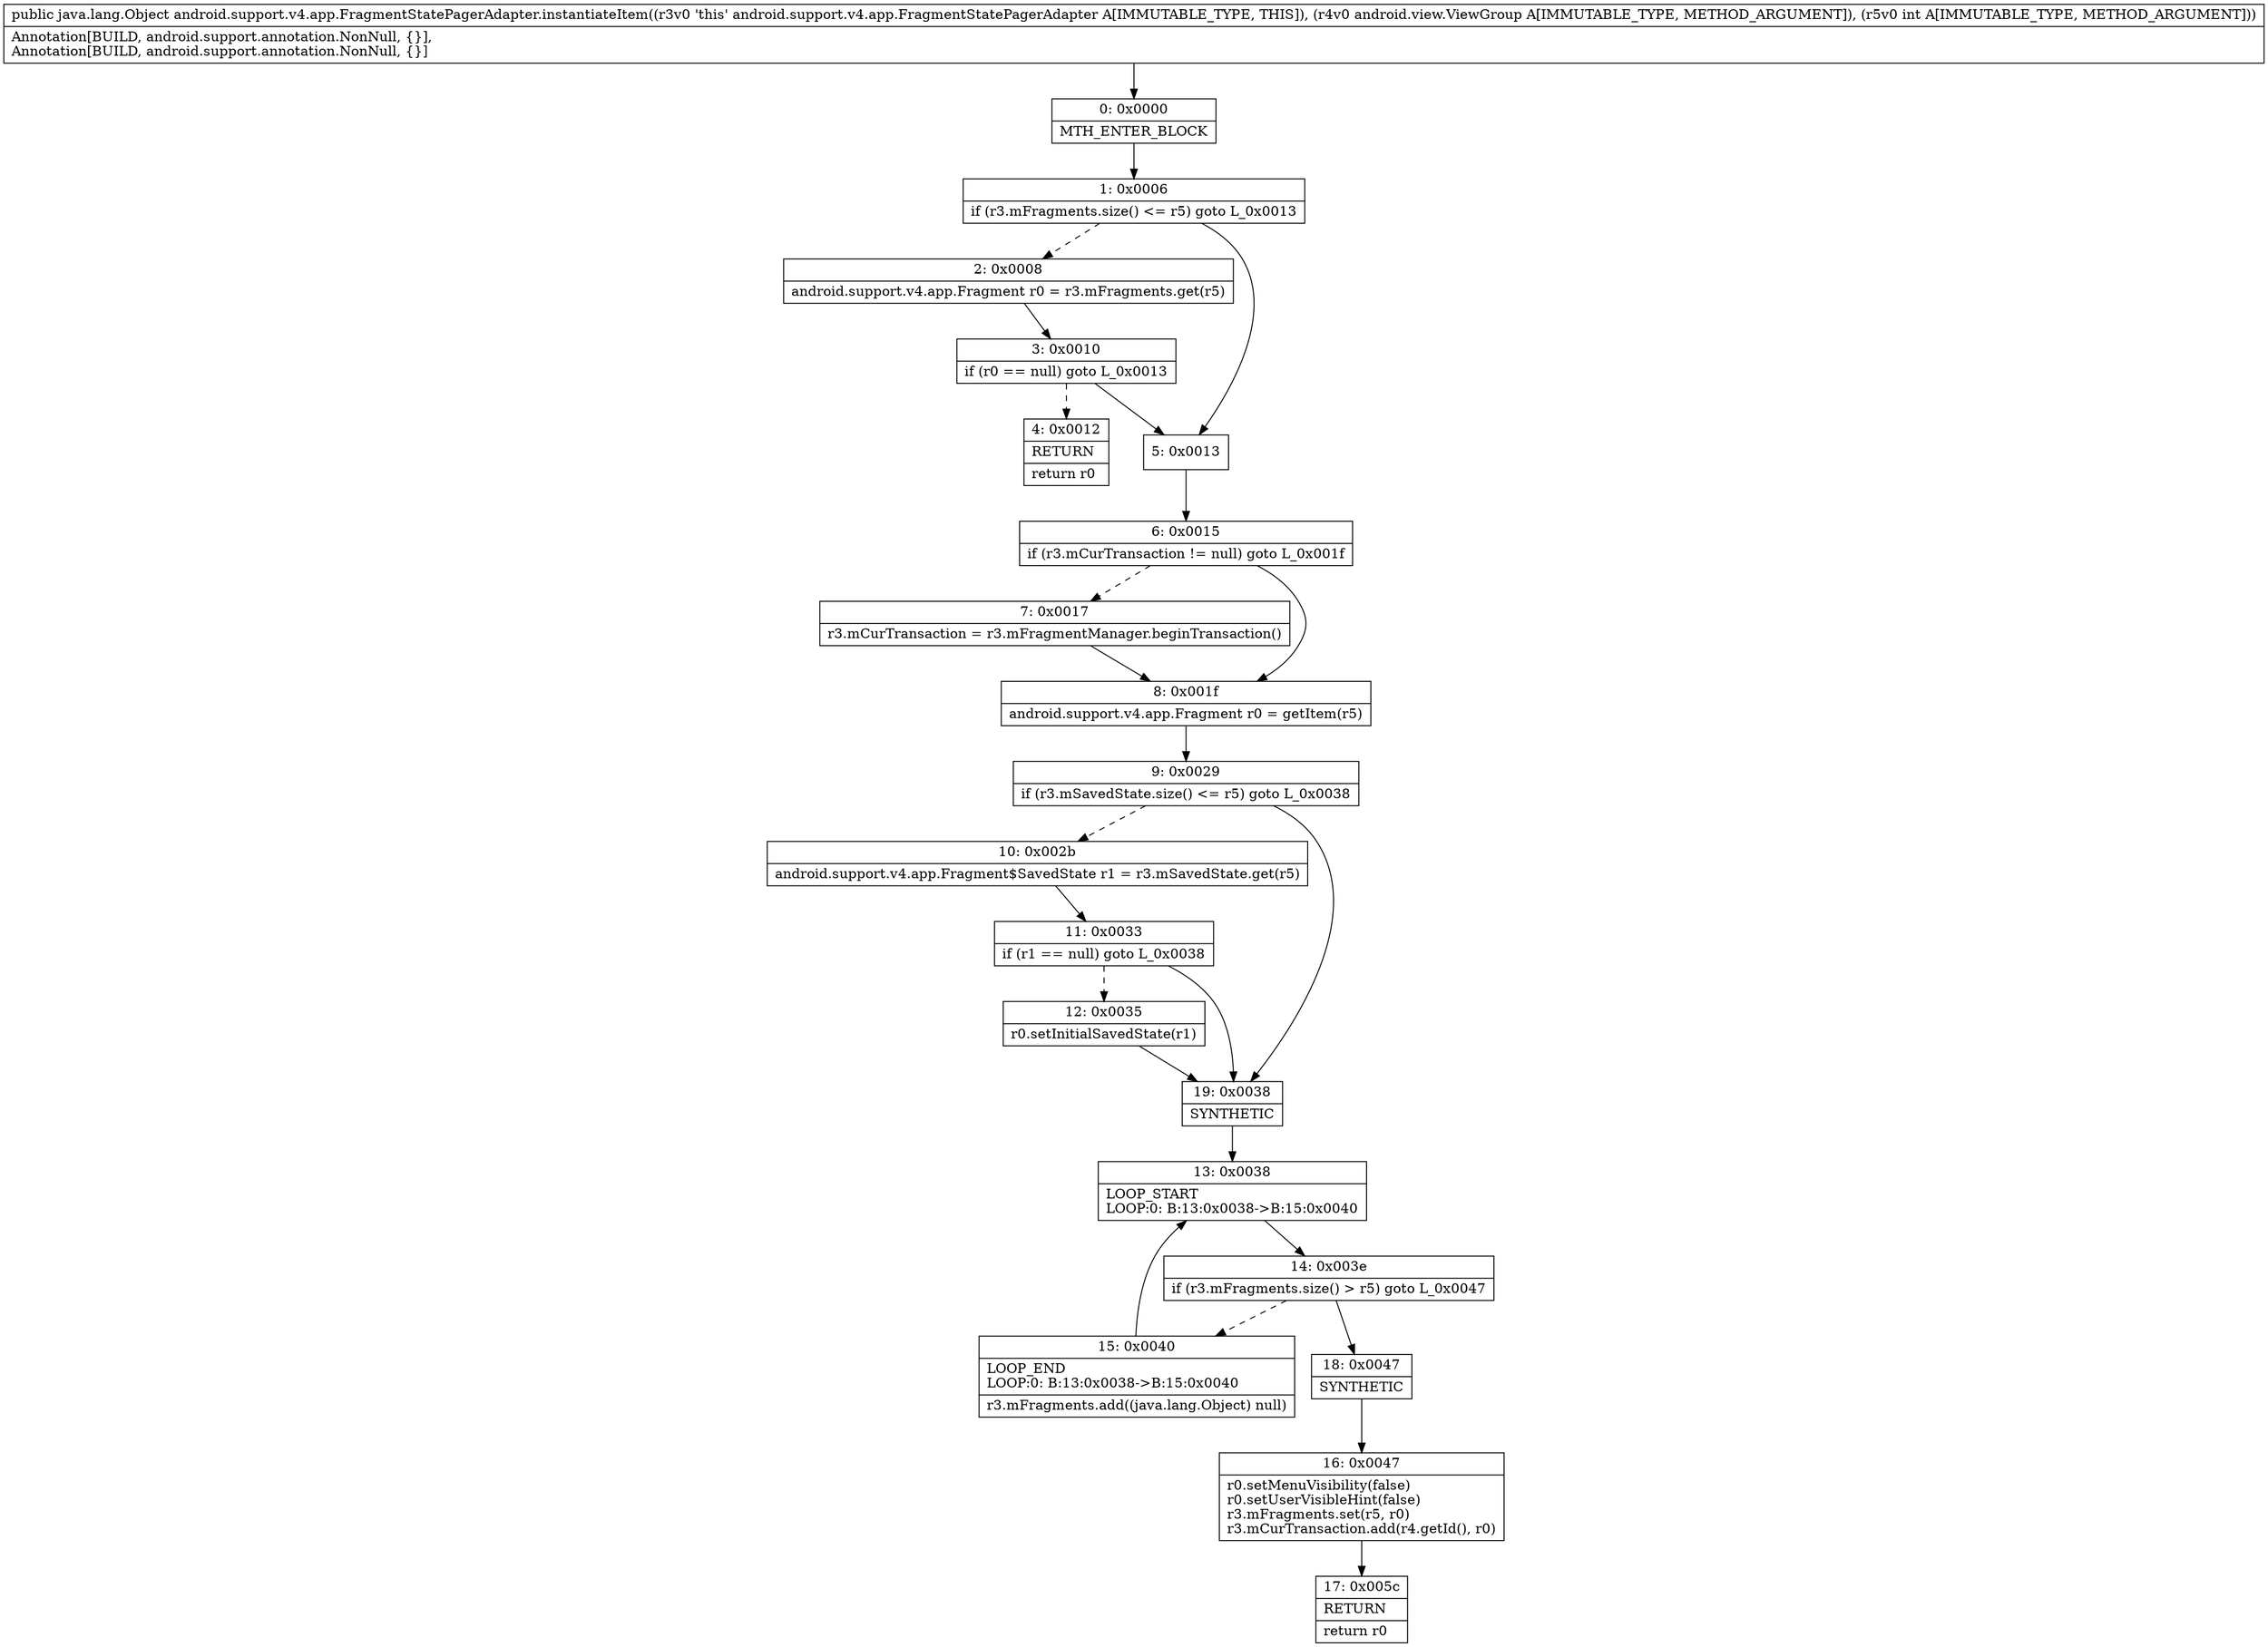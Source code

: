 digraph "CFG forandroid.support.v4.app.FragmentStatePagerAdapter.instantiateItem(Landroid\/view\/ViewGroup;I)Ljava\/lang\/Object;" {
Node_0 [shape=record,label="{0\:\ 0x0000|MTH_ENTER_BLOCK\l}"];
Node_1 [shape=record,label="{1\:\ 0x0006|if (r3.mFragments.size() \<= r5) goto L_0x0013\l}"];
Node_2 [shape=record,label="{2\:\ 0x0008|android.support.v4.app.Fragment r0 = r3.mFragments.get(r5)\l}"];
Node_3 [shape=record,label="{3\:\ 0x0010|if (r0 == null) goto L_0x0013\l}"];
Node_4 [shape=record,label="{4\:\ 0x0012|RETURN\l|return r0\l}"];
Node_5 [shape=record,label="{5\:\ 0x0013}"];
Node_6 [shape=record,label="{6\:\ 0x0015|if (r3.mCurTransaction != null) goto L_0x001f\l}"];
Node_7 [shape=record,label="{7\:\ 0x0017|r3.mCurTransaction = r3.mFragmentManager.beginTransaction()\l}"];
Node_8 [shape=record,label="{8\:\ 0x001f|android.support.v4.app.Fragment r0 = getItem(r5)\l}"];
Node_9 [shape=record,label="{9\:\ 0x0029|if (r3.mSavedState.size() \<= r5) goto L_0x0038\l}"];
Node_10 [shape=record,label="{10\:\ 0x002b|android.support.v4.app.Fragment$SavedState r1 = r3.mSavedState.get(r5)\l}"];
Node_11 [shape=record,label="{11\:\ 0x0033|if (r1 == null) goto L_0x0038\l}"];
Node_12 [shape=record,label="{12\:\ 0x0035|r0.setInitialSavedState(r1)\l}"];
Node_13 [shape=record,label="{13\:\ 0x0038|LOOP_START\lLOOP:0: B:13:0x0038\-\>B:15:0x0040\l}"];
Node_14 [shape=record,label="{14\:\ 0x003e|if (r3.mFragments.size() \> r5) goto L_0x0047\l}"];
Node_15 [shape=record,label="{15\:\ 0x0040|LOOP_END\lLOOP:0: B:13:0x0038\-\>B:15:0x0040\l|r3.mFragments.add((java.lang.Object) null)\l}"];
Node_16 [shape=record,label="{16\:\ 0x0047|r0.setMenuVisibility(false)\lr0.setUserVisibleHint(false)\lr3.mFragments.set(r5, r0)\lr3.mCurTransaction.add(r4.getId(), r0)\l}"];
Node_17 [shape=record,label="{17\:\ 0x005c|RETURN\l|return r0\l}"];
Node_18 [shape=record,label="{18\:\ 0x0047|SYNTHETIC\l}"];
Node_19 [shape=record,label="{19\:\ 0x0038|SYNTHETIC\l}"];
MethodNode[shape=record,label="{public java.lang.Object android.support.v4.app.FragmentStatePagerAdapter.instantiateItem((r3v0 'this' android.support.v4.app.FragmentStatePagerAdapter A[IMMUTABLE_TYPE, THIS]), (r4v0 android.view.ViewGroup A[IMMUTABLE_TYPE, METHOD_ARGUMENT]), (r5v0 int A[IMMUTABLE_TYPE, METHOD_ARGUMENT]))  | Annotation[BUILD, android.support.annotation.NonNull, \{\}], \lAnnotation[BUILD, android.support.annotation.NonNull, \{\}]\l}"];
MethodNode -> Node_0;
Node_0 -> Node_1;
Node_1 -> Node_2[style=dashed];
Node_1 -> Node_5;
Node_2 -> Node_3;
Node_3 -> Node_4[style=dashed];
Node_3 -> Node_5;
Node_5 -> Node_6;
Node_6 -> Node_7[style=dashed];
Node_6 -> Node_8;
Node_7 -> Node_8;
Node_8 -> Node_9;
Node_9 -> Node_10[style=dashed];
Node_9 -> Node_19;
Node_10 -> Node_11;
Node_11 -> Node_12[style=dashed];
Node_11 -> Node_19;
Node_12 -> Node_19;
Node_13 -> Node_14;
Node_14 -> Node_15[style=dashed];
Node_14 -> Node_18;
Node_15 -> Node_13;
Node_16 -> Node_17;
Node_18 -> Node_16;
Node_19 -> Node_13;
}

